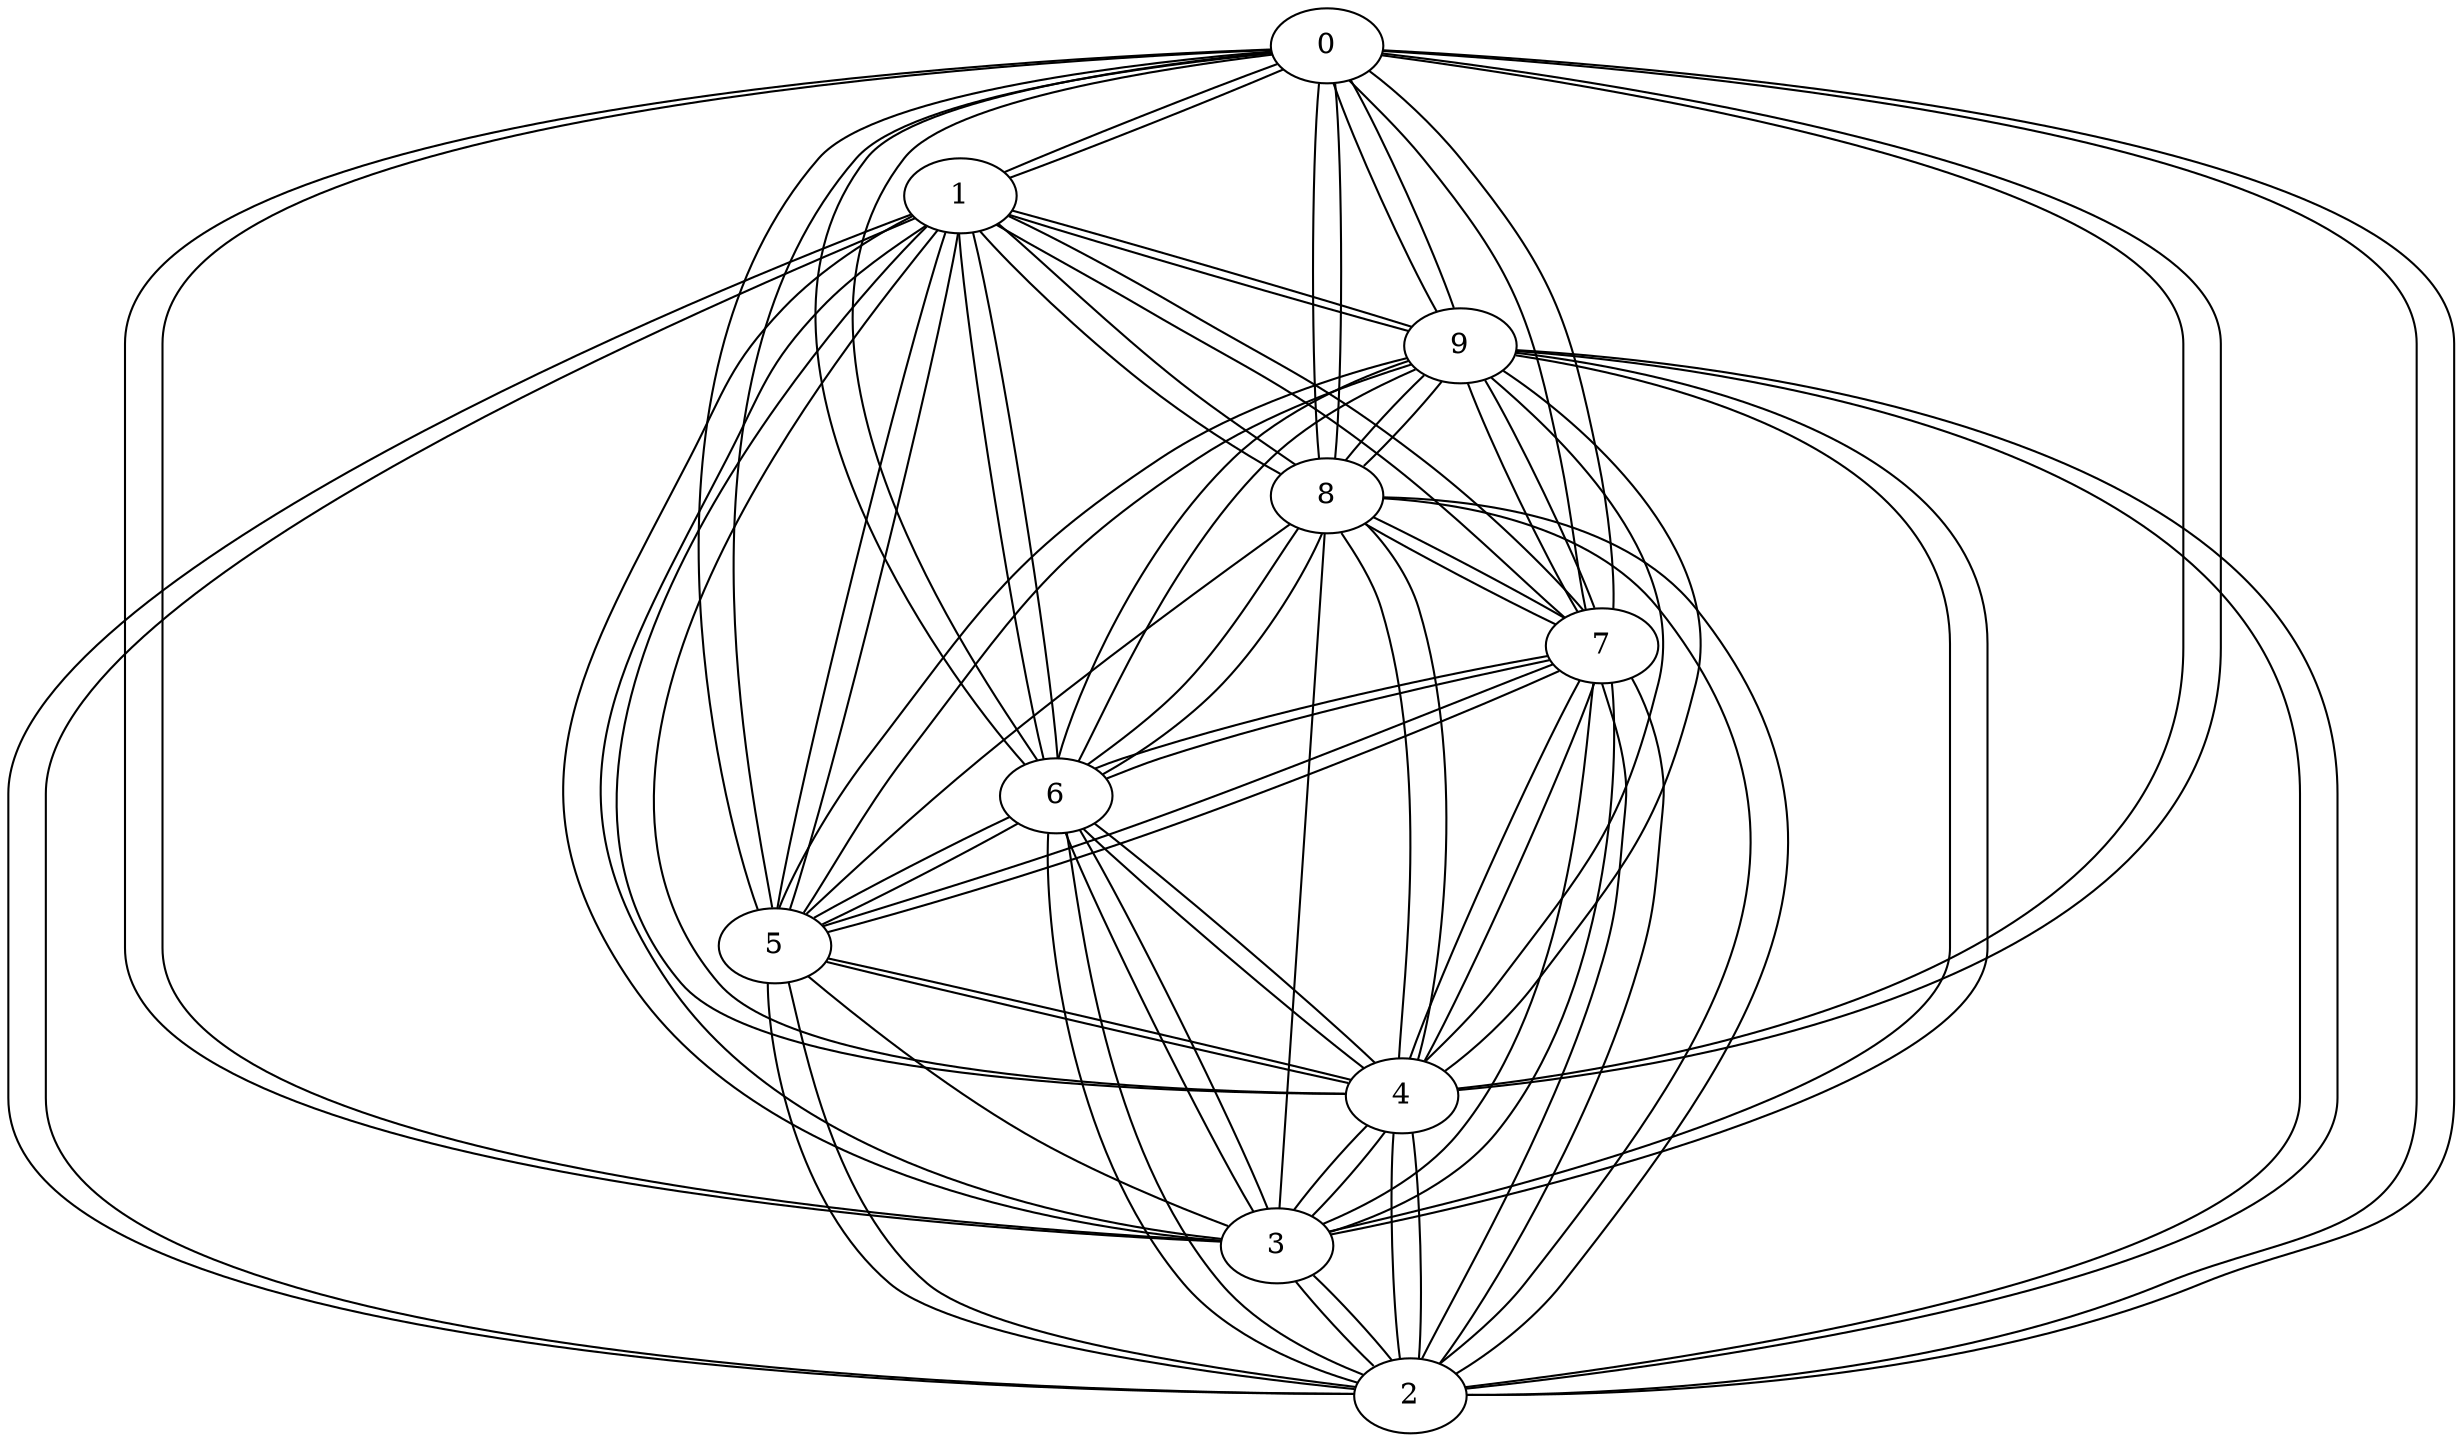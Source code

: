 graph {

	0--1
	0--2
	0--3
	0--4
	0--5
	0--6
	0--7
	0--8
	0--9
	1--0
	1--2
	1--3
	1--4
	1--5
	1--6
	1--7
	1--8
	1--9
	2--0
	2--1
	2--3
	2--4
	2--5
	2--6
	2--7
	2--8
	2--9
	3--0
	3--1
	3--2
	3--4
	3--5
	3--6
	3--7
	3--9
	4--0
	4--1
	4--2
	4--3
	4--5
	4--6
	4--7
	4--8
	4--9
	5--0
	5--1
	5--2
	5--4
	5--6
	5--7
	5--9
	6--0
	6--1
	6--2
	6--3
	6--4
	6--5
	6--7
	6--8
	6--9
	7--0
	7--1
	7--2
	7--3
	7--4
	7--5
	7--6
	7--8
	7--9
	8--0
	8--1
	8--2
	8--3
	8--4
	8--5
	8--6
	8--7
	8--9
	9--0
	9--1
	9--2
	9--3
	9--4
	9--5
	9--6
	9--7
	9--8
}